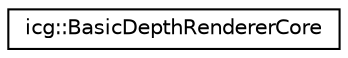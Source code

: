 digraph "Graphical Class Hierarchy"
{
 // LATEX_PDF_SIZE
  edge [fontname="Helvetica",fontsize="10",labelfontname="Helvetica",labelfontsize="10"];
  node [fontname="Helvetica",fontsize="10",shape=record];
  rankdir="LR";
  Node0 [label="icg::BasicDepthRendererCore",height=0.2,width=0.4,color="black", fillcolor="white", style="filled",URL="$classicg_1_1BasicDepthRendererCore.html",tooltip="Class that implements the main functionality for a basic depth renderer and is used by FullBasicDepth..."];
}
